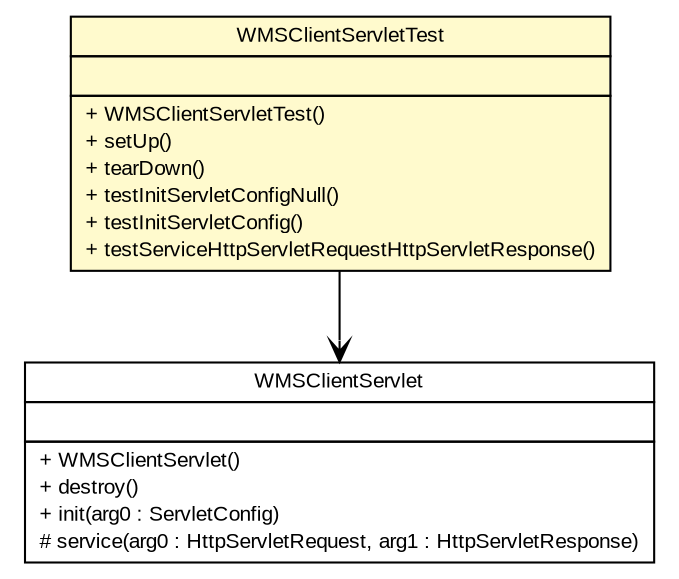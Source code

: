 #!/usr/local/bin/dot
#
# Class diagram 
# Generated by UMLGraph version R5_6 (http://www.umlgraph.org/)
#

digraph G {
	edge [fontname="arial",fontsize=10,labelfontname="arial",labelfontsize=10];
	node [fontname="arial",fontsize=10,shape=plaintext];
	nodesep=0.25;
	ranksep=0.5;
	// nl.mineleni.cbsviewer.servlet.wms.WMSClientServletTest
	c472 [label=<<table title="nl.mineleni.cbsviewer.servlet.wms.WMSClientServletTest" border="0" cellborder="1" cellspacing="0" cellpadding="2" port="p" bgcolor="lemonChiffon" href="./WMSClientServletTest.html">
		<tr><td><table border="0" cellspacing="0" cellpadding="1">
<tr><td align="center" balign="center"> WMSClientServletTest </td></tr>
		</table></td></tr>
		<tr><td><table border="0" cellspacing="0" cellpadding="1">
<tr><td align="left" balign="left">  </td></tr>
		</table></td></tr>
		<tr><td><table border="0" cellspacing="0" cellpadding="1">
<tr><td align="left" balign="left"> + WMSClientServletTest() </td></tr>
<tr><td align="left" balign="left"> + setUp() </td></tr>
<tr><td align="left" balign="left"> + tearDown() </td></tr>
<tr><td align="left" balign="left"> + testInitServletConfigNull() </td></tr>
<tr><td align="left" balign="left"> + testInitServletConfig() </td></tr>
<tr><td align="left" balign="left"> + testServiceHttpServletRequestHttpServletResponse() </td></tr>
		</table></td></tr>
		</table>>, URL="./WMSClientServletTest.html", fontname="arial", fontcolor="black", fontsize=10.0];
	// nl.mineleni.cbsviewer.servlet.wms.WMSClientServletTest NAVASSOC nl.mineleni.cbsviewer.servlet.wms.WMSClientServlet
	c472:p -> c481:p [taillabel="", label="", headlabel="", fontname="arial", fontcolor="black", fontsize=10.0, color="black", arrowhead=open];
	// nl.mineleni.cbsviewer.servlet.wms.WMSClientServlet
	c481 [label=<<table title="nl.mineleni.cbsviewer.servlet.wms.WMSClientServlet" border="0" cellborder="1" cellspacing="0" cellpadding="2" port="p">
		<tr><td><table border="0" cellspacing="0" cellpadding="1">
<tr><td align="center" balign="center"> WMSClientServlet </td></tr>
		</table></td></tr>
		<tr><td><table border="0" cellspacing="0" cellpadding="1">
<tr><td align="left" balign="left">  </td></tr>
		</table></td></tr>
		<tr><td><table border="0" cellspacing="0" cellpadding="1">
<tr><td align="left" balign="left"> + WMSClientServlet() </td></tr>
<tr><td align="left" balign="left"> + destroy() </td></tr>
<tr><td align="left" balign="left"> + init(arg0 : ServletConfig) </td></tr>
<tr><td align="left" balign="left"> # service(arg0 : HttpServletRequest, arg1 : HttpServletResponse) </td></tr>
		</table></td></tr>
		</table>>, URL="null", fontname="arial", fontcolor="black", fontsize=10.0];
}

